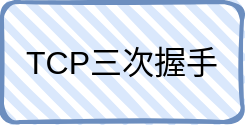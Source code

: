 <mxfile version="14.1.9" type="github">
  <diagram id="j8yHR8XlUsV2LLrprNr8" name="第 1 页">
    <mxGraphModel dx="782" dy="483" grid="1" gridSize="10" guides="1" tooltips="1" connect="1" arrows="1" fold="1" page="1" pageScale="1" pageWidth="827" pageHeight="1169" math="0" shadow="0">
      <root>
        <mxCell id="0" />
        <mxCell id="1" parent="0" />
        <mxCell id="nECxH6xkwldsRKD7GX-M-1" value="&lt;font style=&quot;font-size: 16px&quot;&gt;TCP三次握手&lt;/font&gt;" style="rounded=1;whiteSpace=wrap;html=1;strokeWidth=2;fillWeight=4;hachureGap=8;hachureAngle=45;fillColor=#dae8fc;sketch=1;strokeColor=#6c8ebf;" vertex="1" parent="1">
          <mxGeometry x="80" y="110" width="120" height="60" as="geometry" />
        </mxCell>
      </root>
    </mxGraphModel>
  </diagram>
</mxfile>
